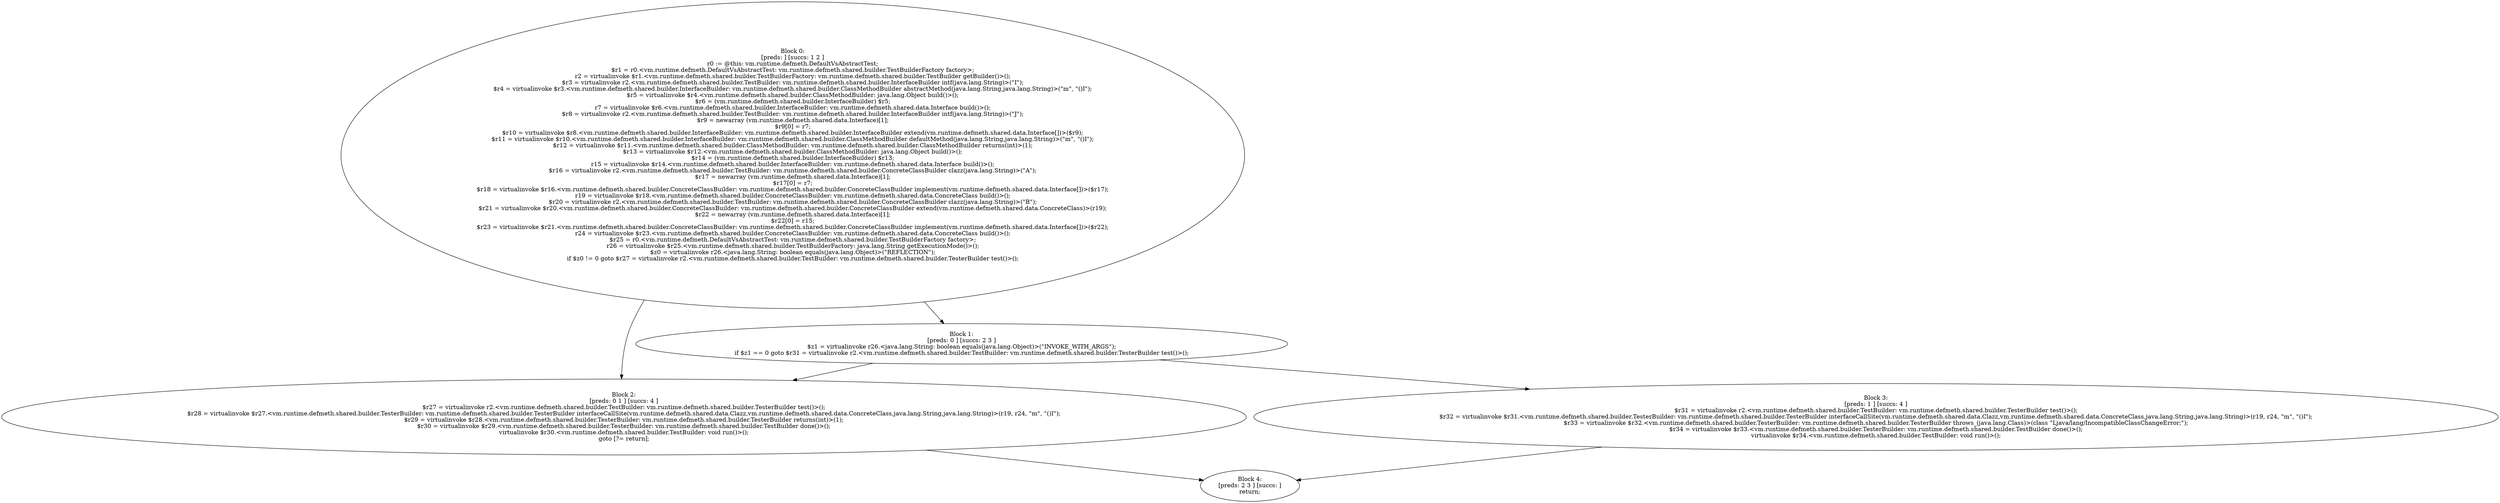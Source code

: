 digraph "unitGraph" {
    "Block 0:
[preds: ] [succs: 1 2 ]
r0 := @this: vm.runtime.defmeth.DefaultVsAbstractTest;
$r1 = r0.<vm.runtime.defmeth.DefaultVsAbstractTest: vm.runtime.defmeth.shared.builder.TestBuilderFactory factory>;
r2 = virtualinvoke $r1.<vm.runtime.defmeth.shared.builder.TestBuilderFactory: vm.runtime.defmeth.shared.builder.TestBuilder getBuilder()>();
$r3 = virtualinvoke r2.<vm.runtime.defmeth.shared.builder.TestBuilder: vm.runtime.defmeth.shared.builder.InterfaceBuilder intf(java.lang.String)>(\"I\");
$r4 = virtualinvoke $r3.<vm.runtime.defmeth.shared.builder.InterfaceBuilder: vm.runtime.defmeth.shared.builder.ClassMethodBuilder abstractMethod(java.lang.String,java.lang.String)>(\"m\", \"()I\");
$r5 = virtualinvoke $r4.<vm.runtime.defmeth.shared.builder.ClassMethodBuilder: java.lang.Object build()>();
$r6 = (vm.runtime.defmeth.shared.builder.InterfaceBuilder) $r5;
r7 = virtualinvoke $r6.<vm.runtime.defmeth.shared.builder.InterfaceBuilder: vm.runtime.defmeth.shared.data.Interface build()>();
$r8 = virtualinvoke r2.<vm.runtime.defmeth.shared.builder.TestBuilder: vm.runtime.defmeth.shared.builder.InterfaceBuilder intf(java.lang.String)>(\"J\");
$r9 = newarray (vm.runtime.defmeth.shared.data.Interface)[1];
$r9[0] = r7;
$r10 = virtualinvoke $r8.<vm.runtime.defmeth.shared.builder.InterfaceBuilder: vm.runtime.defmeth.shared.builder.InterfaceBuilder extend(vm.runtime.defmeth.shared.data.Interface[])>($r9);
$r11 = virtualinvoke $r10.<vm.runtime.defmeth.shared.builder.InterfaceBuilder: vm.runtime.defmeth.shared.builder.ClassMethodBuilder defaultMethod(java.lang.String,java.lang.String)>(\"m\", \"()I\");
$r12 = virtualinvoke $r11.<vm.runtime.defmeth.shared.builder.ClassMethodBuilder: vm.runtime.defmeth.shared.builder.ClassMethodBuilder returns(int)>(1);
$r13 = virtualinvoke $r12.<vm.runtime.defmeth.shared.builder.ClassMethodBuilder: java.lang.Object build()>();
$r14 = (vm.runtime.defmeth.shared.builder.InterfaceBuilder) $r13;
r15 = virtualinvoke $r14.<vm.runtime.defmeth.shared.builder.InterfaceBuilder: vm.runtime.defmeth.shared.data.Interface build()>();
$r16 = virtualinvoke r2.<vm.runtime.defmeth.shared.builder.TestBuilder: vm.runtime.defmeth.shared.builder.ConcreteClassBuilder clazz(java.lang.String)>(\"A\");
$r17 = newarray (vm.runtime.defmeth.shared.data.Interface)[1];
$r17[0] = r7;
$r18 = virtualinvoke $r16.<vm.runtime.defmeth.shared.builder.ConcreteClassBuilder: vm.runtime.defmeth.shared.builder.ConcreteClassBuilder implement(vm.runtime.defmeth.shared.data.Interface[])>($r17);
r19 = virtualinvoke $r18.<vm.runtime.defmeth.shared.builder.ConcreteClassBuilder: vm.runtime.defmeth.shared.data.ConcreteClass build()>();
$r20 = virtualinvoke r2.<vm.runtime.defmeth.shared.builder.TestBuilder: vm.runtime.defmeth.shared.builder.ConcreteClassBuilder clazz(java.lang.String)>(\"B\");
$r21 = virtualinvoke $r20.<vm.runtime.defmeth.shared.builder.ConcreteClassBuilder: vm.runtime.defmeth.shared.builder.ConcreteClassBuilder extend(vm.runtime.defmeth.shared.data.ConcreteClass)>(r19);
$r22 = newarray (vm.runtime.defmeth.shared.data.Interface)[1];
$r22[0] = r15;
$r23 = virtualinvoke $r21.<vm.runtime.defmeth.shared.builder.ConcreteClassBuilder: vm.runtime.defmeth.shared.builder.ConcreteClassBuilder implement(vm.runtime.defmeth.shared.data.Interface[])>($r22);
r24 = virtualinvoke $r23.<vm.runtime.defmeth.shared.builder.ConcreteClassBuilder: vm.runtime.defmeth.shared.data.ConcreteClass build()>();
$r25 = r0.<vm.runtime.defmeth.DefaultVsAbstractTest: vm.runtime.defmeth.shared.builder.TestBuilderFactory factory>;
r26 = virtualinvoke $r25.<vm.runtime.defmeth.shared.builder.TestBuilderFactory: java.lang.String getExecutionMode()>();
$z0 = virtualinvoke r26.<java.lang.String: boolean equals(java.lang.Object)>(\"REFLECTION\");
if $z0 != 0 goto $r27 = virtualinvoke r2.<vm.runtime.defmeth.shared.builder.TestBuilder: vm.runtime.defmeth.shared.builder.TesterBuilder test()>();
"
    "Block 1:
[preds: 0 ] [succs: 2 3 ]
$z1 = virtualinvoke r26.<java.lang.String: boolean equals(java.lang.Object)>(\"INVOKE_WITH_ARGS\");
if $z1 == 0 goto $r31 = virtualinvoke r2.<vm.runtime.defmeth.shared.builder.TestBuilder: vm.runtime.defmeth.shared.builder.TesterBuilder test()>();
"
    "Block 2:
[preds: 0 1 ] [succs: 4 ]
$r27 = virtualinvoke r2.<vm.runtime.defmeth.shared.builder.TestBuilder: vm.runtime.defmeth.shared.builder.TesterBuilder test()>();
$r28 = virtualinvoke $r27.<vm.runtime.defmeth.shared.builder.TesterBuilder: vm.runtime.defmeth.shared.builder.TesterBuilder interfaceCallSite(vm.runtime.defmeth.shared.data.Clazz,vm.runtime.defmeth.shared.data.ConcreteClass,java.lang.String,java.lang.String)>(r19, r24, \"m\", \"()I\");
$r29 = virtualinvoke $r28.<vm.runtime.defmeth.shared.builder.TesterBuilder: vm.runtime.defmeth.shared.builder.TesterBuilder returns(int)>(1);
$r30 = virtualinvoke $r29.<vm.runtime.defmeth.shared.builder.TesterBuilder: vm.runtime.defmeth.shared.builder.TestBuilder done()>();
virtualinvoke $r30.<vm.runtime.defmeth.shared.builder.TestBuilder: void run()>();
goto [?= return];
"
    "Block 3:
[preds: 1 ] [succs: 4 ]
$r31 = virtualinvoke r2.<vm.runtime.defmeth.shared.builder.TestBuilder: vm.runtime.defmeth.shared.builder.TesterBuilder test()>();
$r32 = virtualinvoke $r31.<vm.runtime.defmeth.shared.builder.TesterBuilder: vm.runtime.defmeth.shared.builder.TesterBuilder interfaceCallSite(vm.runtime.defmeth.shared.data.Clazz,vm.runtime.defmeth.shared.data.ConcreteClass,java.lang.String,java.lang.String)>(r19, r24, \"m\", \"()I\");
$r33 = virtualinvoke $r32.<vm.runtime.defmeth.shared.builder.TesterBuilder: vm.runtime.defmeth.shared.builder.TesterBuilder throws_(java.lang.Class)>(class \"Ljava/lang/IncompatibleClassChangeError;\");
$r34 = virtualinvoke $r33.<vm.runtime.defmeth.shared.builder.TesterBuilder: vm.runtime.defmeth.shared.builder.TestBuilder done()>();
virtualinvoke $r34.<vm.runtime.defmeth.shared.builder.TestBuilder: void run()>();
"
    "Block 4:
[preds: 2 3 ] [succs: ]
return;
"
    "Block 0:
[preds: ] [succs: 1 2 ]
r0 := @this: vm.runtime.defmeth.DefaultVsAbstractTest;
$r1 = r0.<vm.runtime.defmeth.DefaultVsAbstractTest: vm.runtime.defmeth.shared.builder.TestBuilderFactory factory>;
r2 = virtualinvoke $r1.<vm.runtime.defmeth.shared.builder.TestBuilderFactory: vm.runtime.defmeth.shared.builder.TestBuilder getBuilder()>();
$r3 = virtualinvoke r2.<vm.runtime.defmeth.shared.builder.TestBuilder: vm.runtime.defmeth.shared.builder.InterfaceBuilder intf(java.lang.String)>(\"I\");
$r4 = virtualinvoke $r3.<vm.runtime.defmeth.shared.builder.InterfaceBuilder: vm.runtime.defmeth.shared.builder.ClassMethodBuilder abstractMethod(java.lang.String,java.lang.String)>(\"m\", \"()I\");
$r5 = virtualinvoke $r4.<vm.runtime.defmeth.shared.builder.ClassMethodBuilder: java.lang.Object build()>();
$r6 = (vm.runtime.defmeth.shared.builder.InterfaceBuilder) $r5;
r7 = virtualinvoke $r6.<vm.runtime.defmeth.shared.builder.InterfaceBuilder: vm.runtime.defmeth.shared.data.Interface build()>();
$r8 = virtualinvoke r2.<vm.runtime.defmeth.shared.builder.TestBuilder: vm.runtime.defmeth.shared.builder.InterfaceBuilder intf(java.lang.String)>(\"J\");
$r9 = newarray (vm.runtime.defmeth.shared.data.Interface)[1];
$r9[0] = r7;
$r10 = virtualinvoke $r8.<vm.runtime.defmeth.shared.builder.InterfaceBuilder: vm.runtime.defmeth.shared.builder.InterfaceBuilder extend(vm.runtime.defmeth.shared.data.Interface[])>($r9);
$r11 = virtualinvoke $r10.<vm.runtime.defmeth.shared.builder.InterfaceBuilder: vm.runtime.defmeth.shared.builder.ClassMethodBuilder defaultMethod(java.lang.String,java.lang.String)>(\"m\", \"()I\");
$r12 = virtualinvoke $r11.<vm.runtime.defmeth.shared.builder.ClassMethodBuilder: vm.runtime.defmeth.shared.builder.ClassMethodBuilder returns(int)>(1);
$r13 = virtualinvoke $r12.<vm.runtime.defmeth.shared.builder.ClassMethodBuilder: java.lang.Object build()>();
$r14 = (vm.runtime.defmeth.shared.builder.InterfaceBuilder) $r13;
r15 = virtualinvoke $r14.<vm.runtime.defmeth.shared.builder.InterfaceBuilder: vm.runtime.defmeth.shared.data.Interface build()>();
$r16 = virtualinvoke r2.<vm.runtime.defmeth.shared.builder.TestBuilder: vm.runtime.defmeth.shared.builder.ConcreteClassBuilder clazz(java.lang.String)>(\"A\");
$r17 = newarray (vm.runtime.defmeth.shared.data.Interface)[1];
$r17[0] = r7;
$r18 = virtualinvoke $r16.<vm.runtime.defmeth.shared.builder.ConcreteClassBuilder: vm.runtime.defmeth.shared.builder.ConcreteClassBuilder implement(vm.runtime.defmeth.shared.data.Interface[])>($r17);
r19 = virtualinvoke $r18.<vm.runtime.defmeth.shared.builder.ConcreteClassBuilder: vm.runtime.defmeth.shared.data.ConcreteClass build()>();
$r20 = virtualinvoke r2.<vm.runtime.defmeth.shared.builder.TestBuilder: vm.runtime.defmeth.shared.builder.ConcreteClassBuilder clazz(java.lang.String)>(\"B\");
$r21 = virtualinvoke $r20.<vm.runtime.defmeth.shared.builder.ConcreteClassBuilder: vm.runtime.defmeth.shared.builder.ConcreteClassBuilder extend(vm.runtime.defmeth.shared.data.ConcreteClass)>(r19);
$r22 = newarray (vm.runtime.defmeth.shared.data.Interface)[1];
$r22[0] = r15;
$r23 = virtualinvoke $r21.<vm.runtime.defmeth.shared.builder.ConcreteClassBuilder: vm.runtime.defmeth.shared.builder.ConcreteClassBuilder implement(vm.runtime.defmeth.shared.data.Interface[])>($r22);
r24 = virtualinvoke $r23.<vm.runtime.defmeth.shared.builder.ConcreteClassBuilder: vm.runtime.defmeth.shared.data.ConcreteClass build()>();
$r25 = r0.<vm.runtime.defmeth.DefaultVsAbstractTest: vm.runtime.defmeth.shared.builder.TestBuilderFactory factory>;
r26 = virtualinvoke $r25.<vm.runtime.defmeth.shared.builder.TestBuilderFactory: java.lang.String getExecutionMode()>();
$z0 = virtualinvoke r26.<java.lang.String: boolean equals(java.lang.Object)>(\"REFLECTION\");
if $z0 != 0 goto $r27 = virtualinvoke r2.<vm.runtime.defmeth.shared.builder.TestBuilder: vm.runtime.defmeth.shared.builder.TesterBuilder test()>();
"->"Block 1:
[preds: 0 ] [succs: 2 3 ]
$z1 = virtualinvoke r26.<java.lang.String: boolean equals(java.lang.Object)>(\"INVOKE_WITH_ARGS\");
if $z1 == 0 goto $r31 = virtualinvoke r2.<vm.runtime.defmeth.shared.builder.TestBuilder: vm.runtime.defmeth.shared.builder.TesterBuilder test()>();
";
    "Block 0:
[preds: ] [succs: 1 2 ]
r0 := @this: vm.runtime.defmeth.DefaultVsAbstractTest;
$r1 = r0.<vm.runtime.defmeth.DefaultVsAbstractTest: vm.runtime.defmeth.shared.builder.TestBuilderFactory factory>;
r2 = virtualinvoke $r1.<vm.runtime.defmeth.shared.builder.TestBuilderFactory: vm.runtime.defmeth.shared.builder.TestBuilder getBuilder()>();
$r3 = virtualinvoke r2.<vm.runtime.defmeth.shared.builder.TestBuilder: vm.runtime.defmeth.shared.builder.InterfaceBuilder intf(java.lang.String)>(\"I\");
$r4 = virtualinvoke $r3.<vm.runtime.defmeth.shared.builder.InterfaceBuilder: vm.runtime.defmeth.shared.builder.ClassMethodBuilder abstractMethod(java.lang.String,java.lang.String)>(\"m\", \"()I\");
$r5 = virtualinvoke $r4.<vm.runtime.defmeth.shared.builder.ClassMethodBuilder: java.lang.Object build()>();
$r6 = (vm.runtime.defmeth.shared.builder.InterfaceBuilder) $r5;
r7 = virtualinvoke $r6.<vm.runtime.defmeth.shared.builder.InterfaceBuilder: vm.runtime.defmeth.shared.data.Interface build()>();
$r8 = virtualinvoke r2.<vm.runtime.defmeth.shared.builder.TestBuilder: vm.runtime.defmeth.shared.builder.InterfaceBuilder intf(java.lang.String)>(\"J\");
$r9 = newarray (vm.runtime.defmeth.shared.data.Interface)[1];
$r9[0] = r7;
$r10 = virtualinvoke $r8.<vm.runtime.defmeth.shared.builder.InterfaceBuilder: vm.runtime.defmeth.shared.builder.InterfaceBuilder extend(vm.runtime.defmeth.shared.data.Interface[])>($r9);
$r11 = virtualinvoke $r10.<vm.runtime.defmeth.shared.builder.InterfaceBuilder: vm.runtime.defmeth.shared.builder.ClassMethodBuilder defaultMethod(java.lang.String,java.lang.String)>(\"m\", \"()I\");
$r12 = virtualinvoke $r11.<vm.runtime.defmeth.shared.builder.ClassMethodBuilder: vm.runtime.defmeth.shared.builder.ClassMethodBuilder returns(int)>(1);
$r13 = virtualinvoke $r12.<vm.runtime.defmeth.shared.builder.ClassMethodBuilder: java.lang.Object build()>();
$r14 = (vm.runtime.defmeth.shared.builder.InterfaceBuilder) $r13;
r15 = virtualinvoke $r14.<vm.runtime.defmeth.shared.builder.InterfaceBuilder: vm.runtime.defmeth.shared.data.Interface build()>();
$r16 = virtualinvoke r2.<vm.runtime.defmeth.shared.builder.TestBuilder: vm.runtime.defmeth.shared.builder.ConcreteClassBuilder clazz(java.lang.String)>(\"A\");
$r17 = newarray (vm.runtime.defmeth.shared.data.Interface)[1];
$r17[0] = r7;
$r18 = virtualinvoke $r16.<vm.runtime.defmeth.shared.builder.ConcreteClassBuilder: vm.runtime.defmeth.shared.builder.ConcreteClassBuilder implement(vm.runtime.defmeth.shared.data.Interface[])>($r17);
r19 = virtualinvoke $r18.<vm.runtime.defmeth.shared.builder.ConcreteClassBuilder: vm.runtime.defmeth.shared.data.ConcreteClass build()>();
$r20 = virtualinvoke r2.<vm.runtime.defmeth.shared.builder.TestBuilder: vm.runtime.defmeth.shared.builder.ConcreteClassBuilder clazz(java.lang.String)>(\"B\");
$r21 = virtualinvoke $r20.<vm.runtime.defmeth.shared.builder.ConcreteClassBuilder: vm.runtime.defmeth.shared.builder.ConcreteClassBuilder extend(vm.runtime.defmeth.shared.data.ConcreteClass)>(r19);
$r22 = newarray (vm.runtime.defmeth.shared.data.Interface)[1];
$r22[0] = r15;
$r23 = virtualinvoke $r21.<vm.runtime.defmeth.shared.builder.ConcreteClassBuilder: vm.runtime.defmeth.shared.builder.ConcreteClassBuilder implement(vm.runtime.defmeth.shared.data.Interface[])>($r22);
r24 = virtualinvoke $r23.<vm.runtime.defmeth.shared.builder.ConcreteClassBuilder: vm.runtime.defmeth.shared.data.ConcreteClass build()>();
$r25 = r0.<vm.runtime.defmeth.DefaultVsAbstractTest: vm.runtime.defmeth.shared.builder.TestBuilderFactory factory>;
r26 = virtualinvoke $r25.<vm.runtime.defmeth.shared.builder.TestBuilderFactory: java.lang.String getExecutionMode()>();
$z0 = virtualinvoke r26.<java.lang.String: boolean equals(java.lang.Object)>(\"REFLECTION\");
if $z0 != 0 goto $r27 = virtualinvoke r2.<vm.runtime.defmeth.shared.builder.TestBuilder: vm.runtime.defmeth.shared.builder.TesterBuilder test()>();
"->"Block 2:
[preds: 0 1 ] [succs: 4 ]
$r27 = virtualinvoke r2.<vm.runtime.defmeth.shared.builder.TestBuilder: vm.runtime.defmeth.shared.builder.TesterBuilder test()>();
$r28 = virtualinvoke $r27.<vm.runtime.defmeth.shared.builder.TesterBuilder: vm.runtime.defmeth.shared.builder.TesterBuilder interfaceCallSite(vm.runtime.defmeth.shared.data.Clazz,vm.runtime.defmeth.shared.data.ConcreteClass,java.lang.String,java.lang.String)>(r19, r24, \"m\", \"()I\");
$r29 = virtualinvoke $r28.<vm.runtime.defmeth.shared.builder.TesterBuilder: vm.runtime.defmeth.shared.builder.TesterBuilder returns(int)>(1);
$r30 = virtualinvoke $r29.<vm.runtime.defmeth.shared.builder.TesterBuilder: vm.runtime.defmeth.shared.builder.TestBuilder done()>();
virtualinvoke $r30.<vm.runtime.defmeth.shared.builder.TestBuilder: void run()>();
goto [?= return];
";
    "Block 1:
[preds: 0 ] [succs: 2 3 ]
$z1 = virtualinvoke r26.<java.lang.String: boolean equals(java.lang.Object)>(\"INVOKE_WITH_ARGS\");
if $z1 == 0 goto $r31 = virtualinvoke r2.<vm.runtime.defmeth.shared.builder.TestBuilder: vm.runtime.defmeth.shared.builder.TesterBuilder test()>();
"->"Block 2:
[preds: 0 1 ] [succs: 4 ]
$r27 = virtualinvoke r2.<vm.runtime.defmeth.shared.builder.TestBuilder: vm.runtime.defmeth.shared.builder.TesterBuilder test()>();
$r28 = virtualinvoke $r27.<vm.runtime.defmeth.shared.builder.TesterBuilder: vm.runtime.defmeth.shared.builder.TesterBuilder interfaceCallSite(vm.runtime.defmeth.shared.data.Clazz,vm.runtime.defmeth.shared.data.ConcreteClass,java.lang.String,java.lang.String)>(r19, r24, \"m\", \"()I\");
$r29 = virtualinvoke $r28.<vm.runtime.defmeth.shared.builder.TesterBuilder: vm.runtime.defmeth.shared.builder.TesterBuilder returns(int)>(1);
$r30 = virtualinvoke $r29.<vm.runtime.defmeth.shared.builder.TesterBuilder: vm.runtime.defmeth.shared.builder.TestBuilder done()>();
virtualinvoke $r30.<vm.runtime.defmeth.shared.builder.TestBuilder: void run()>();
goto [?= return];
";
    "Block 1:
[preds: 0 ] [succs: 2 3 ]
$z1 = virtualinvoke r26.<java.lang.String: boolean equals(java.lang.Object)>(\"INVOKE_WITH_ARGS\");
if $z1 == 0 goto $r31 = virtualinvoke r2.<vm.runtime.defmeth.shared.builder.TestBuilder: vm.runtime.defmeth.shared.builder.TesterBuilder test()>();
"->"Block 3:
[preds: 1 ] [succs: 4 ]
$r31 = virtualinvoke r2.<vm.runtime.defmeth.shared.builder.TestBuilder: vm.runtime.defmeth.shared.builder.TesterBuilder test()>();
$r32 = virtualinvoke $r31.<vm.runtime.defmeth.shared.builder.TesterBuilder: vm.runtime.defmeth.shared.builder.TesterBuilder interfaceCallSite(vm.runtime.defmeth.shared.data.Clazz,vm.runtime.defmeth.shared.data.ConcreteClass,java.lang.String,java.lang.String)>(r19, r24, \"m\", \"()I\");
$r33 = virtualinvoke $r32.<vm.runtime.defmeth.shared.builder.TesterBuilder: vm.runtime.defmeth.shared.builder.TesterBuilder throws_(java.lang.Class)>(class \"Ljava/lang/IncompatibleClassChangeError;\");
$r34 = virtualinvoke $r33.<vm.runtime.defmeth.shared.builder.TesterBuilder: vm.runtime.defmeth.shared.builder.TestBuilder done()>();
virtualinvoke $r34.<vm.runtime.defmeth.shared.builder.TestBuilder: void run()>();
";
    "Block 2:
[preds: 0 1 ] [succs: 4 ]
$r27 = virtualinvoke r2.<vm.runtime.defmeth.shared.builder.TestBuilder: vm.runtime.defmeth.shared.builder.TesterBuilder test()>();
$r28 = virtualinvoke $r27.<vm.runtime.defmeth.shared.builder.TesterBuilder: vm.runtime.defmeth.shared.builder.TesterBuilder interfaceCallSite(vm.runtime.defmeth.shared.data.Clazz,vm.runtime.defmeth.shared.data.ConcreteClass,java.lang.String,java.lang.String)>(r19, r24, \"m\", \"()I\");
$r29 = virtualinvoke $r28.<vm.runtime.defmeth.shared.builder.TesterBuilder: vm.runtime.defmeth.shared.builder.TesterBuilder returns(int)>(1);
$r30 = virtualinvoke $r29.<vm.runtime.defmeth.shared.builder.TesterBuilder: vm.runtime.defmeth.shared.builder.TestBuilder done()>();
virtualinvoke $r30.<vm.runtime.defmeth.shared.builder.TestBuilder: void run()>();
goto [?= return];
"->"Block 4:
[preds: 2 3 ] [succs: ]
return;
";
    "Block 3:
[preds: 1 ] [succs: 4 ]
$r31 = virtualinvoke r2.<vm.runtime.defmeth.shared.builder.TestBuilder: vm.runtime.defmeth.shared.builder.TesterBuilder test()>();
$r32 = virtualinvoke $r31.<vm.runtime.defmeth.shared.builder.TesterBuilder: vm.runtime.defmeth.shared.builder.TesterBuilder interfaceCallSite(vm.runtime.defmeth.shared.data.Clazz,vm.runtime.defmeth.shared.data.ConcreteClass,java.lang.String,java.lang.String)>(r19, r24, \"m\", \"()I\");
$r33 = virtualinvoke $r32.<vm.runtime.defmeth.shared.builder.TesterBuilder: vm.runtime.defmeth.shared.builder.TesterBuilder throws_(java.lang.Class)>(class \"Ljava/lang/IncompatibleClassChangeError;\");
$r34 = virtualinvoke $r33.<vm.runtime.defmeth.shared.builder.TesterBuilder: vm.runtime.defmeth.shared.builder.TestBuilder done()>();
virtualinvoke $r34.<vm.runtime.defmeth.shared.builder.TestBuilder: void run()>();
"->"Block 4:
[preds: 2 3 ] [succs: ]
return;
";
}
